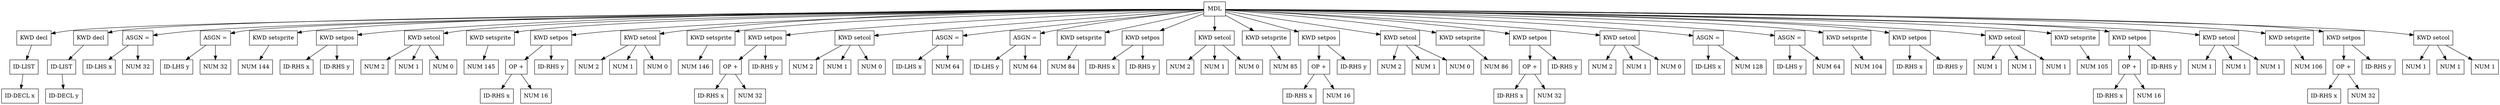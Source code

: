 digraph G {
node [shape = circle];
node17 [ uuid = "46e7e3b4-5ce4-4494-bb92-96a76dd54ead" shape = "record" label = "MDL " ];
node18 [ uuid = "ad4a9e7f-8b30-4a65-a397-3c7e01f5aad1" shape = "record" label = "KWD decl" ];
node19 [ uuid = "99c8f901-425b-41f6-8183-92efd4e8069f" shape = "record" label = "ID-LIST " ];
node20 [ uuid = "2fac6326-8b19-4a73-860e-df48a83bba1b" shape = "record" label = "ID-DECL x" ];
node19 -> node20;
node18 -> node19;
node17 -> node18;
node21 [ uuid = "2f67c1ce-c5be-482f-93a9-fb9bac79d783" shape = "record" label = "KWD decl" ];
node22 [ uuid = "74be647f-c3ca-46e8-a52c-9d3fc01da64f" shape = "record" label = "ID-LIST " ];
node23 [ uuid = "1881992e-f0c5-4676-acc4-69d284963ea1" shape = "record" label = "ID-DECL y" ];
node22 -> node23;
node21 -> node22;
node17 -> node21;
node25 [ uuid = "145b7b87-6ea8-411a-ab9a-2dc72d2edad4" shape = "record" label = "ASGN =" ];
node24 [ uuid = "0057c00b-cb75-4763-93ae-6c20f419bdd4" shape = "record" label = "ID-LHS x" ];
node25 -> node24;
node26 [ uuid = "66e29bcb-db26-4c43-ba83-6d9a31ecd10f" shape = "record" label = "NUM 32" ];
node25 -> node26;
node17 -> node25;
node28 [ uuid = "cf91beab-5d65-41af-b579-1a106b4ff9ee" shape = "record" label = "ASGN =" ];
node27 [ uuid = "124b34b6-87f6-42e3-84d8-74767f4eb82b" shape = "record" label = "ID-LHS y" ];
node28 -> node27;
node29 [ uuid = "13c136a0-1be8-493d-8469-f46942a0948a" shape = "record" label = "NUM 32" ];
node28 -> node29;
node17 -> node28;
node30 [ uuid = "cdf988df-67ba-4497-99eb-4fd6ce12637a" shape = "record" label = "KWD setsprite" ];
node31 [ uuid = "db272a8b-31d1-44a4-b999-2a094470d4a9" shape = "record" label = "NUM 144" ];
node30 -> node31;
node17 -> node30;
node32 [ uuid = "cf6964e2-c2ea-442e-acaf-96f2cc56da92" shape = "record" label = "KWD setpos" ];
node33 [ uuid = "53f3f945-465c-481d-84f7-edba5e1b119c" shape = "record" label = "ID-RHS x" ];
node32 -> node33;
node34 [ uuid = "8e5cf9a8-4cce-4213-ba70-2449774089ba" shape = "record" label = "ID-RHS y" ];
node32 -> node34;
node17 -> node32;
node35 [ uuid = "f66729e7-af41-4895-bd04-b2867204998f" shape = "record" label = "KWD setcol" ];
node36 [ uuid = "a229df57-51eb-4940-82c3-45dd70877bd4" shape = "record" label = "NUM 2" ];
node35 -> node36;
node37 [ uuid = "4eefb391-77db-4d9c-ab0a-bc094943f1b3" shape = "record" label = "NUM 1" ];
node35 -> node37;
node38 [ uuid = "8f9ae72b-24c9-4eb9-ab4b-03e1be1e17e3" shape = "record" label = "NUM 0" ];
node35 -> node38;
node17 -> node35;
node39 [ uuid = "27f689e0-af6d-478a-a379-f4a523c113f5" shape = "record" label = "KWD setsprite" ];
node40 [ uuid = "039da181-e8e8-437b-8309-a6615d7d97d1" shape = "record" label = "NUM 145" ];
node39 -> node40;
node17 -> node39;
node41 [ uuid = "3753f078-e4c7-471f-b5ce-ea3e1d426222" shape = "record" label = "KWD setpos" ];
node43 [ uuid = "83478008-5c11-482a-926b-eb212a53ee91" shape = "record" label = "OP +" ];
node42 [ uuid = "21555e80-ef3d-4dc7-984e-6e90878674f9" shape = "record" label = "ID-RHS x" ];
node43 -> node42;
node44 [ uuid = "bc8a365b-0a80-443c-9c00-708d220130a1" shape = "record" label = "NUM 16" ];
node43 -> node44;
node41 -> node43;
node45 [ uuid = "6cd00da7-7048-483d-a5d6-36c23463e6ea" shape = "record" label = "ID-RHS y" ];
node41 -> node45;
node17 -> node41;
node46 [ uuid = "3cf06b25-e09d-4834-81cc-d996b912f66e" shape = "record" label = "KWD setcol" ];
node47 [ uuid = "6a7d2188-5d51-4bbb-b803-76d83a4186eb" shape = "record" label = "NUM 2" ];
node46 -> node47;
node48 [ uuid = "a0b438a4-f42b-49cd-9908-9ea7b1d0bf74" shape = "record" label = "NUM 1" ];
node46 -> node48;
node49 [ uuid = "66531b10-26da-4a27-b80f-d7435741969f" shape = "record" label = "NUM 0" ];
node46 -> node49;
node17 -> node46;
node50 [ uuid = "e350465e-8deb-4626-8cae-36cc75a933a1" shape = "record" label = "KWD setsprite" ];
node51 [ uuid = "e5f247a9-4f56-4e1b-b690-bfc9f113041c" shape = "record" label = "NUM 146" ];
node50 -> node51;
node17 -> node50;
node52 [ uuid = "ca1f158b-a1ba-42f7-9937-45592f0d5591" shape = "record" label = "KWD setpos" ];
node54 [ uuid = "cd093dfc-2cdd-4599-8d55-56cf9616b23d" shape = "record" label = "OP +" ];
node53 [ uuid = "0f7e8de6-73c7-434d-9afd-a578877c8ffa" shape = "record" label = "ID-RHS x" ];
node54 -> node53;
node55 [ uuid = "42791e18-5e9d-44ab-baa1-6da748a829f6" shape = "record" label = "NUM 32" ];
node54 -> node55;
node52 -> node54;
node56 [ uuid = "f1d2d21e-6779-4104-89ba-47ace012238f" shape = "record" label = "ID-RHS y" ];
node52 -> node56;
node17 -> node52;
node57 [ uuid = "6c3e0492-086d-4081-9ebe-8debe0b8290b" shape = "record" label = "KWD setcol" ];
node58 [ uuid = "e7895621-f31d-4979-a71f-4a5c2faa56b7" shape = "record" label = "NUM 2" ];
node57 -> node58;
node59 [ uuid = "4629570f-211d-497f-9adb-dbcd06f33e56" shape = "record" label = "NUM 1" ];
node57 -> node59;
node60 [ uuid = "7bda24ed-2bd7-4900-8908-1bde379e2964" shape = "record" label = "NUM 0" ];
node57 -> node60;
node17 -> node57;
node62 [ uuid = "2e4cee66-fd3a-49ab-8111-ae6cfcb1f45c" shape = "record" label = "ASGN =" ];
node61 [ uuid = "9365c666-27c7-4902-9157-82aeb15dfa2d" shape = "record" label = "ID-LHS x" ];
node62 -> node61;
node63 [ uuid = "fee23ddb-ab32-401a-a675-256fb41f6f81" shape = "record" label = "NUM 64" ];
node62 -> node63;
node17 -> node62;
node65 [ uuid = "468a3d04-6ecb-4019-9380-af769a2ec037" shape = "record" label = "ASGN =" ];
node64 [ uuid = "73fca584-859f-4598-92f1-52b66eb002bb" shape = "record" label = "ID-LHS y" ];
node65 -> node64;
node66 [ uuid = "14ae40d0-3d18-4a5c-bd50-0dc2a0dd6664" shape = "record" label = "NUM 64" ];
node65 -> node66;
node17 -> node65;
node67 [ uuid = "c74a9290-fd38-466b-81b6-97b0b95fba55" shape = "record" label = "KWD setsprite" ];
node68 [ uuid = "77cbaef5-174d-4abc-8303-a5f41e979f34" shape = "record" label = "NUM 84" ];
node67 -> node68;
node17 -> node67;
node69 [ uuid = "e5007747-4790-4e26-9717-bf9a4cca740a" shape = "record" label = "KWD setpos" ];
node70 [ uuid = "4656ec07-8ca6-4a9f-a085-055fe8415f01" shape = "record" label = "ID-RHS x" ];
node69 -> node70;
node71 [ uuid = "7c04158c-8d68-4d19-8885-d843a464ccce" shape = "record" label = "ID-RHS y" ];
node69 -> node71;
node17 -> node69;
node72 [ uuid = "d783e86a-a574-4449-80eb-2cd71c14cb28" shape = "record" label = "KWD setcol" ];
node73 [ uuid = "7397c8f5-13da-4797-a053-c2762abd1581" shape = "record" label = "NUM 2" ];
node72 -> node73;
node74 [ uuid = "0808f54b-fbdd-4c81-a3f0-484d921d949b" shape = "record" label = "NUM 1" ];
node72 -> node74;
node75 [ uuid = "0d757f03-acdc-4184-9265-9e06a387292b" shape = "record" label = "NUM 0" ];
node72 -> node75;
node17 -> node72;
node76 [ uuid = "209dee67-c894-4ebb-b353-dc44f3f92c94" shape = "record" label = "KWD setsprite" ];
node77 [ uuid = "242cc756-9d71-4595-847e-1cc458bdcb4e" shape = "record" label = "NUM 85" ];
node76 -> node77;
node17 -> node76;
node78 [ uuid = "9101bbd8-0a12-4e21-98e6-cb1cc99b10b5" shape = "record" label = "KWD setpos" ];
node80 [ uuid = "1842b821-5692-4174-917b-58fc9d387ca3" shape = "record" label = "OP +" ];
node79 [ uuid = "81c82a72-a5d2-4705-b255-351412618327" shape = "record" label = "ID-RHS x" ];
node80 -> node79;
node81 [ uuid = "2baaa5f1-6e9d-4853-abb9-eb24dc790d7f" shape = "record" label = "NUM 16" ];
node80 -> node81;
node78 -> node80;
node82 [ uuid = "e5cd9e38-bbb2-4fc8-80c7-a9f508ef91c7" shape = "record" label = "ID-RHS y" ];
node78 -> node82;
node17 -> node78;
node83 [ uuid = "103bd7e4-3b4f-4f82-bdae-d5f4723f4730" shape = "record" label = "KWD setcol" ];
node84 [ uuid = "bdde07b8-fc46-4ff5-8149-e98d06a6d920" shape = "record" label = "NUM 2" ];
node83 -> node84;
node85 [ uuid = "c3e848a6-d0fe-4d2f-9b2d-5d7445640fb3" shape = "record" label = "NUM 1" ];
node83 -> node85;
node86 [ uuid = "6de1c9b6-406f-4df0-8454-c71fc004fcf3" shape = "record" label = "NUM 0" ];
node83 -> node86;
node17 -> node83;
node87 [ uuid = "a0b8aa54-7819-45cd-9fb7-d226c95d9043" shape = "record" label = "KWD setsprite" ];
node88 [ uuid = "51e6dc70-1c5f-4f19-aff3-2db6593237be" shape = "record" label = "NUM 86" ];
node87 -> node88;
node17 -> node87;
node89 [ uuid = "b7b1c779-7885-4e63-9271-bc3902f16cb7" shape = "record" label = "KWD setpos" ];
node91 [ uuid = "7302c55f-8bec-4a6e-9b62-ef510b1916bd" shape = "record" label = "OP +" ];
node90 [ uuid = "2fb8781c-372b-4c87-8b51-f1975ad86c25" shape = "record" label = "ID-RHS x" ];
node91 -> node90;
node92 [ uuid = "ca58b04f-5eb1-438a-a2d0-82e4e2b83777" shape = "record" label = "NUM 32" ];
node91 -> node92;
node89 -> node91;
node93 [ uuid = "a6eef214-71c8-4bdd-b10c-f99ac62e34e0" shape = "record" label = "ID-RHS y" ];
node89 -> node93;
node17 -> node89;
node94 [ uuid = "7a4d58a5-01ce-4e64-8830-4c2fce4fb712" shape = "record" label = "KWD setcol" ];
node95 [ uuid = "5abc10d4-4b83-4f9b-aeac-fc1c72c79dab" shape = "record" label = "NUM 2" ];
node94 -> node95;
node96 [ uuid = "27d97717-dd73-4a63-b1ad-3e3ca0b9fc97" shape = "record" label = "NUM 1" ];
node94 -> node96;
node97 [ uuid = "f5f9e6e9-9cb8-4e5d-aba3-7e870e0c9628" shape = "record" label = "NUM 0" ];
node94 -> node97;
node17 -> node94;
node99 [ uuid = "259aa676-4023-4e8e-94f3-f0e7a40f8791" shape = "record" label = "ASGN =" ];
node98 [ uuid = "35209df3-8657-43ce-b171-5fea54f3de81" shape = "record" label = "ID-LHS x" ];
node99 -> node98;
node100 [ uuid = "4b3aadcb-ad52-45d4-9b92-e968456be9b0" shape = "record" label = "NUM 128" ];
node99 -> node100;
node17 -> node99;
node102 [ uuid = "5c11c3d2-2950-4239-b3b3-a603495e720a" shape = "record" label = "ASGN =" ];
node101 [ uuid = "3790fdbf-64ad-4160-9c72-446dc5338e93" shape = "record" label = "ID-LHS y" ];
node102 -> node101;
node103 [ uuid = "f702ed19-6758-4f1a-8add-bb05421dade3" shape = "record" label = "NUM 64" ];
node102 -> node103;
node17 -> node102;
node104 [ uuid = "1ba29bf1-52c0-4dbf-8560-1d75109baf37" shape = "record" label = "KWD setsprite" ];
node105 [ uuid = "cf07f823-1b2d-48ef-a548-1aec02692c0f" shape = "record" label = "NUM 104" ];
node104 -> node105;
node17 -> node104;
node106 [ uuid = "81ec7e85-e490-4c08-a9a8-7115bd287282" shape = "record" label = "KWD setpos" ];
node107 [ uuid = "32d6fbef-6207-42e1-9b73-07f681af5023" shape = "record" label = "ID-RHS x" ];
node106 -> node107;
node108 [ uuid = "7fc9dc35-fd47-4eb5-a8bb-41d46b7667d6" shape = "record" label = "ID-RHS y" ];
node106 -> node108;
node17 -> node106;
node109 [ uuid = "77404838-9704-4266-9f0a-02b23d42e90d" shape = "record" label = "KWD setcol" ];
node110 [ uuid = "5946d4bf-7de7-4916-bb2f-68bfb8bdf61d" shape = "record" label = "NUM 1" ];
node109 -> node110;
node111 [ uuid = "928d16a3-79cb-4687-a5f0-5829e5b8de66" shape = "record" label = "NUM 1" ];
node109 -> node111;
node112 [ uuid = "c3382e3d-a0f3-41ca-b9f9-b7e2cbe7b846" shape = "record" label = "NUM 1" ];
node109 -> node112;
node17 -> node109;
node113 [ uuid = "e6da40fb-3935-4adf-8f2e-f9b0833e150d" shape = "record" label = "KWD setsprite" ];
node114 [ uuid = "66c4835d-71e8-43c6-b92e-c58408a0ecd5" shape = "record" label = "NUM 105" ];
node113 -> node114;
node17 -> node113;
node115 [ uuid = "0767dda2-60a3-492c-8e0a-1a6c5ff5d054" shape = "record" label = "KWD setpos" ];
node117 [ uuid = "e16ef0af-5577-4570-9b66-49b9355df1c9" shape = "record" label = "OP +" ];
node116 [ uuid = "d28bef3d-f8e1-430b-b501-a54a4387c94e" shape = "record" label = "ID-RHS x" ];
node117 -> node116;
node118 [ uuid = "c8a36399-208d-4f83-b898-465a02c262f9" shape = "record" label = "NUM 16" ];
node117 -> node118;
node115 -> node117;
node119 [ uuid = "fd7809aa-d38b-4dac-a8e7-859a4d420c5b" shape = "record" label = "ID-RHS y" ];
node115 -> node119;
node17 -> node115;
node120 [ uuid = "c83e68da-1f60-45b3-a78a-df441a86547e" shape = "record" label = "KWD setcol" ];
node121 [ uuid = "4c2ec220-d24d-4fcc-94e2-93b4c2e1ebbe" shape = "record" label = "NUM 1" ];
node120 -> node121;
node122 [ uuid = "4d207915-5031-43c3-9b27-9a5a2eeda41b" shape = "record" label = "NUM 1" ];
node120 -> node122;
node123 [ uuid = "47b314bc-ba0a-45e4-9c1f-09627459e090" shape = "record" label = "NUM 1" ];
node120 -> node123;
node17 -> node120;
node124 [ uuid = "001aed9a-354a-4fec-842d-340e3a07c4e3" shape = "record" label = "KWD setsprite" ];
node125 [ uuid = "f024f364-ad59-4ddd-9c2d-d593a10d7200" shape = "record" label = "NUM 106" ];
node124 -> node125;
node17 -> node124;
node126 [ uuid = "0a1d9208-f1ad-47db-a14d-daf2f1d5b42d" shape = "record" label = "KWD setpos" ];
node128 [ uuid = "e1eb69e4-85a8-4441-b1a6-ceb3ac213e33" shape = "record" label = "OP +" ];
node127 [ uuid = "be9df6ec-352d-4364-8959-447bfbaa2b14" shape = "record" label = "ID-RHS x" ];
node128 -> node127;
node129 [ uuid = "87ce5e7d-49e2-4738-b3c6-2d87c345fd73" shape = "record" label = "NUM 32" ];
node128 -> node129;
node126 -> node128;
node130 [ uuid = "46feeda4-afa2-47ef-be3b-97021db84b87" shape = "record" label = "ID-RHS y" ];
node126 -> node130;
node17 -> node126;
node131 [ uuid = "7fa582de-9f29-4198-88e1-d43dd2564894" shape = "record" label = "KWD setcol" ];
node132 [ uuid = "46526760-9108-4d75-be10-ce63d43e8339" shape = "record" label = "NUM 1" ];
node131 -> node132;
node133 [ uuid = "50c7c808-06fb-4bab-972a-e3340a181460" shape = "record" label = "NUM 1" ];
node131 -> node133;
node134 [ uuid = "45b4a9e8-f292-41f7-933a-abc4ed871a76" shape = "record" label = "NUM 1" ];
node131 -> node134;
node17 -> node131;
}
